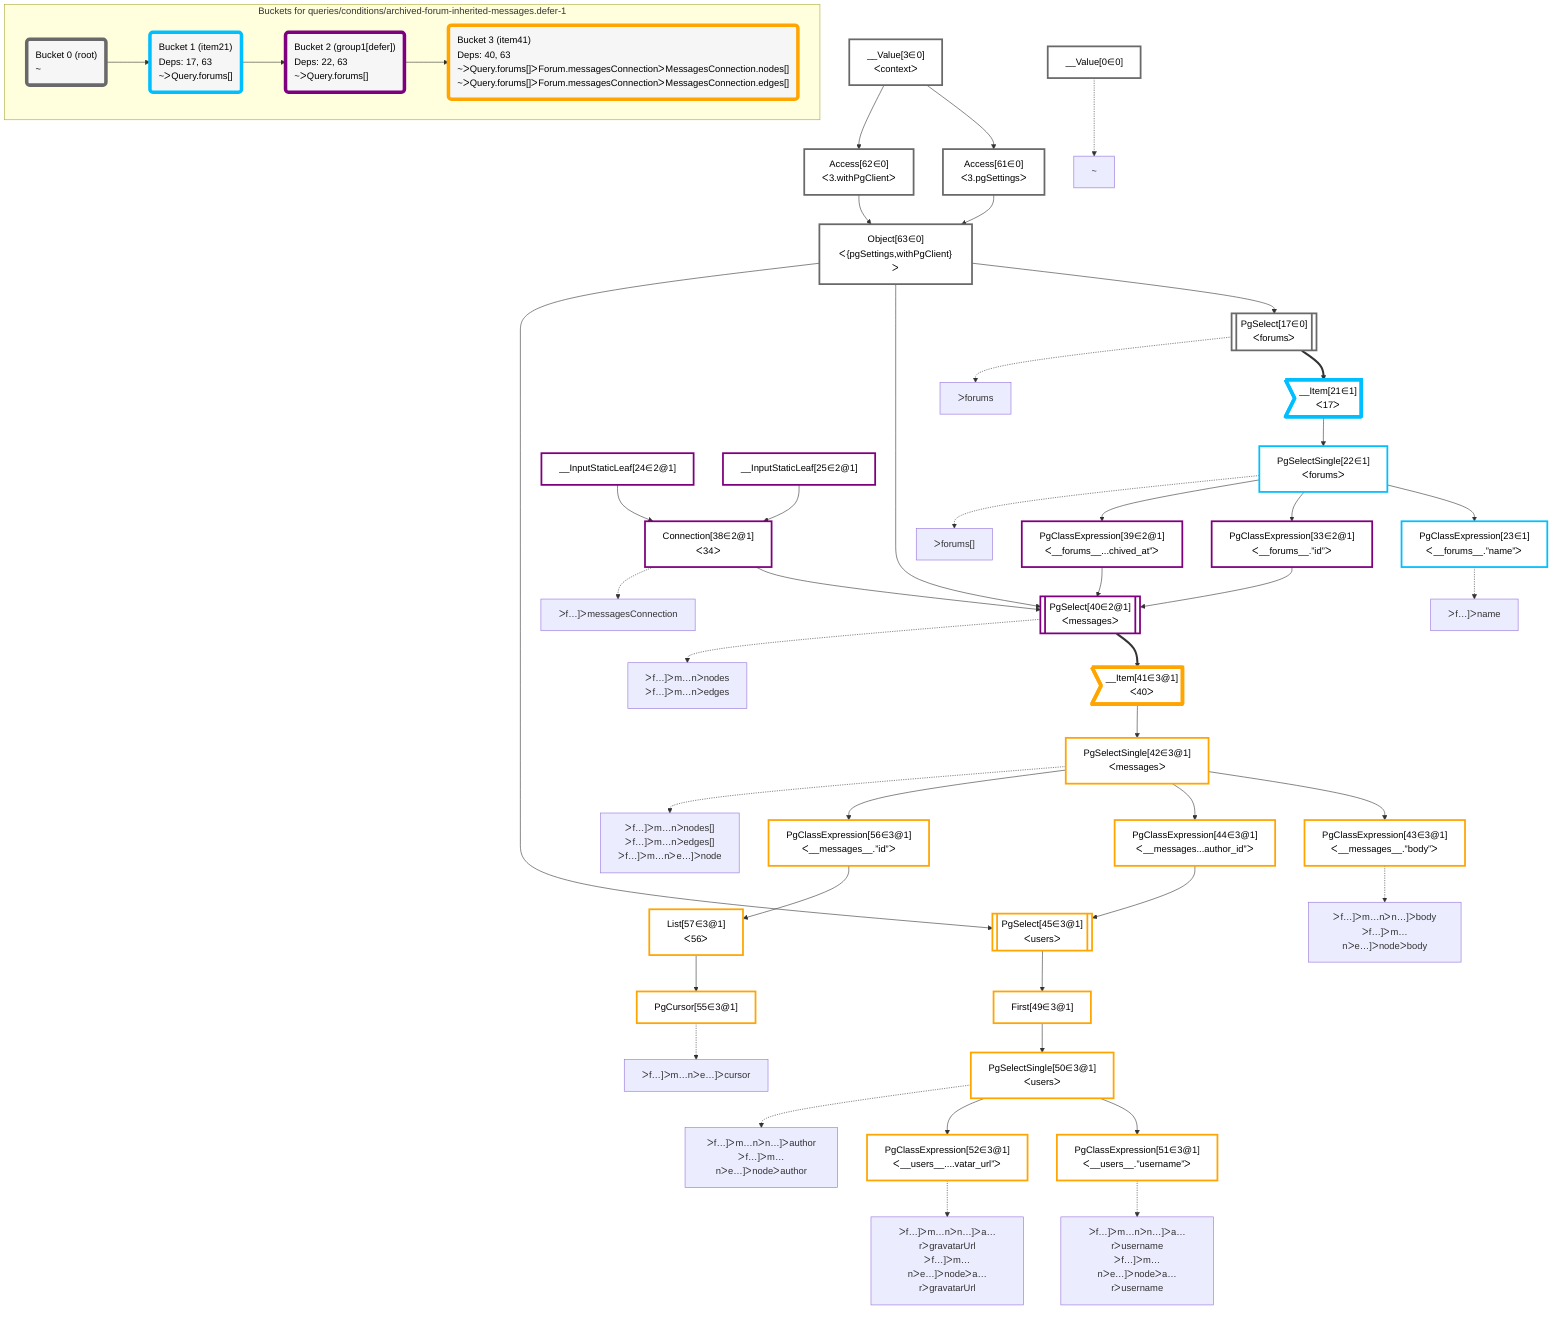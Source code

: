 graph TD
    classDef path fill:#eee,stroke:#000,color:#000
    classDef plan fill:#fff,stroke-width:3px,color:#000
    classDef itemplan fill:#fff,stroke-width:6px,color:#000
    classDef sideeffectplan fill:#f00,stroke-width:6px,color:#000
    classDef bucket fill:#f6f6f6,color:#000,stroke-width:6px,text-align:left


    %% define plans
    __Value0["__Value[0∈0]"]:::plan
    __Value3["__Value[3∈0]<br />ᐸcontextᐳ"]:::plan
    Access61["Access[61∈0]<br />ᐸ3.pgSettingsᐳ"]:::plan
    Access62["Access[62∈0]<br />ᐸ3.withPgClientᐳ"]:::plan
    Object63["Object[63∈0]<br />ᐸ{pgSettings,withPgClient}ᐳ"]:::plan
    PgSelect17[["PgSelect[17∈0]<br />ᐸforumsᐳ"]]:::plan
    __Item21>"__Item[21∈1]<br />ᐸ17ᐳ"]:::itemplan
    PgSelectSingle22["PgSelectSingle[22∈1]<br />ᐸforumsᐳ"]:::plan
    PgClassExpression23["PgClassExpression[23∈1]<br />ᐸ__forums__.”name”ᐳ"]:::plan
    __InputStaticLeaf24["__InputStaticLeaf[24∈2@1]"]:::plan
    __InputStaticLeaf25["__InputStaticLeaf[25∈2@1]"]:::plan
    PgClassExpression33["PgClassExpression[33∈2@1]<br />ᐸ__forums__.”id”ᐳ"]:::plan
    Connection38["Connection[38∈2@1]<br />ᐸ34ᐳ"]:::plan
    PgClassExpression39["PgClassExpression[39∈2@1]<br />ᐸ__forums__...chived_at”ᐳ"]:::plan
    PgSelect40[["PgSelect[40∈2@1]<br />ᐸmessagesᐳ"]]:::plan
    __Item41>"__Item[41∈3@1]<br />ᐸ40ᐳ"]:::itemplan
    PgSelectSingle42["PgSelectSingle[42∈3@1]<br />ᐸmessagesᐳ"]:::plan
    PgClassExpression43["PgClassExpression[43∈3@1]<br />ᐸ__messages__.”body”ᐳ"]:::plan
    PgClassExpression44["PgClassExpression[44∈3@1]<br />ᐸ__messages...author_id”ᐳ"]:::plan
    PgSelect45[["PgSelect[45∈3@1]<br />ᐸusersᐳ"]]:::plan
    First49["First[49∈3@1]"]:::plan
    PgSelectSingle50["PgSelectSingle[50∈3@1]<br />ᐸusersᐳ"]:::plan
    PgClassExpression51["PgClassExpression[51∈3@1]<br />ᐸ__users__.”username”ᐳ"]:::plan
    PgClassExpression52["PgClassExpression[52∈3@1]<br />ᐸ__users__....vatar_url”ᐳ"]:::plan
    PgClassExpression56["PgClassExpression[56∈3@1]<br />ᐸ__messages__.”id”ᐳ"]:::plan
    List57["List[57∈3@1]<br />ᐸ56ᐳ"]:::plan
    PgCursor55["PgCursor[55∈3@1]"]:::plan

    %% plan dependencies
    __Value3 --> Access61
    __Value3 --> Access62
    Access61 & Access62 --> Object63
    Object63 --> PgSelect17
    PgSelect17 ==> __Item21
    __Item21 --> PgSelectSingle22
    PgSelectSingle22 --> PgClassExpression23
    PgSelectSingle22 --> PgClassExpression33
    __InputStaticLeaf24 & __InputStaticLeaf25 --> Connection38
    PgSelectSingle22 --> PgClassExpression39
    Object63 & PgClassExpression33 & PgClassExpression39 & Connection38 --> PgSelect40
    PgSelect40 ==> __Item41
    __Item41 --> PgSelectSingle42
    PgSelectSingle42 --> PgClassExpression43
    PgSelectSingle42 --> PgClassExpression44
    Object63 & PgClassExpression44 --> PgSelect45
    PgSelect45 --> First49
    First49 --> PgSelectSingle50
    PgSelectSingle50 --> PgClassExpression51
    PgSelectSingle50 --> PgClassExpression52
    PgSelectSingle42 --> PgClassExpression56
    PgClassExpression56 --> List57
    List57 --> PgCursor55

    %% plan-to-path relationships
    P0["~"]
    __Value0 -.-> P0
    P17["ᐳforums"]
    PgSelect17 -.-> P17
    P22["ᐳforums[]"]
    PgSelectSingle22 -.-> P22
    P23["ᐳf…]ᐳname"]
    PgClassExpression23 -.-> P23
    P38["ᐳf…]ᐳmessagesConnection"]
    Connection38 -.-> P38
    P40["ᐳf…]ᐳm…nᐳnodes<br />ᐳf…]ᐳm…nᐳedges"]
    PgSelect40 -.-> P40
    P42["ᐳf…]ᐳm…nᐳnodes[]<br />ᐳf…]ᐳm…nᐳedges[]<br />ᐳf…]ᐳm…nᐳe…]ᐳnode"]
    PgSelectSingle42 -.-> P42
    P43["ᐳf…]ᐳm…nᐳn…]ᐳbody<br />ᐳf…]ᐳm…nᐳe…]ᐳnodeᐳbody"]
    PgClassExpression43 -.-> P43
    P50["ᐳf…]ᐳm…nᐳn…]ᐳauthor<br />ᐳf…]ᐳm…nᐳe…]ᐳnodeᐳauthor"]
    PgSelectSingle50 -.-> P50
    P51["ᐳf…]ᐳm…nᐳn…]ᐳa…rᐳusername<br />ᐳf…]ᐳm…nᐳe…]ᐳnodeᐳa…rᐳusername"]
    PgClassExpression51 -.-> P51
    P52["ᐳf…]ᐳm…nᐳn…]ᐳa…rᐳgravatarUrl<br />ᐳf…]ᐳm…nᐳe…]ᐳnodeᐳa…rᐳgravatarUrl"]
    PgClassExpression52 -.-> P52
    P55["ᐳf…]ᐳm…nᐳe…]ᐳcursor"]
    PgCursor55 -.-> P55

    subgraph "Buckets for queries/conditions/archived-forum-inherited-messages.defer-1"
    Bucket0("Bucket 0 (root)<br />~"):::bucket
    classDef bucket0 stroke:#696969
    class Bucket0,__Value0,__Value3,PgSelect17,Access61,Access62,Object63 bucket0
    Bucket1("Bucket 1 (item21)<br />Deps: 17, 63<br />~ᐳQuery.forums[]"):::bucket
    classDef bucket1 stroke:#00bfff
    class Bucket1,__Item21,PgSelectSingle22,PgClassExpression23 bucket1
    Bucket2("Bucket 2 (group1[defer])<br />Deps: 22, 63<br />~ᐳQuery.forums[]"):::bucket
    classDef bucket2 stroke:#7f007f
    class Bucket2,__InputStaticLeaf24,__InputStaticLeaf25,PgClassExpression33,Connection38,PgClassExpression39,PgSelect40 bucket2
    Bucket3("Bucket 3 (item41)<br />Deps: 40, 63<br />~ᐳQuery.forums[]ᐳForum.messagesConnectionᐳMessagesConnection.nodes[]<br />~ᐳQuery.forums[]ᐳForum.messagesConnectionᐳMessagesConnection.edges[]"):::bucket
    classDef bucket3 stroke:#ffa500
    class Bucket3,__Item41,PgSelectSingle42,PgClassExpression43,PgClassExpression44,PgSelect45,First49,PgSelectSingle50,PgClassExpression51,PgClassExpression52,PgCursor55,PgClassExpression56,List57 bucket3
    Bucket0 --> Bucket1
    Bucket1 --> Bucket2
    Bucket2 --> Bucket3
    end
